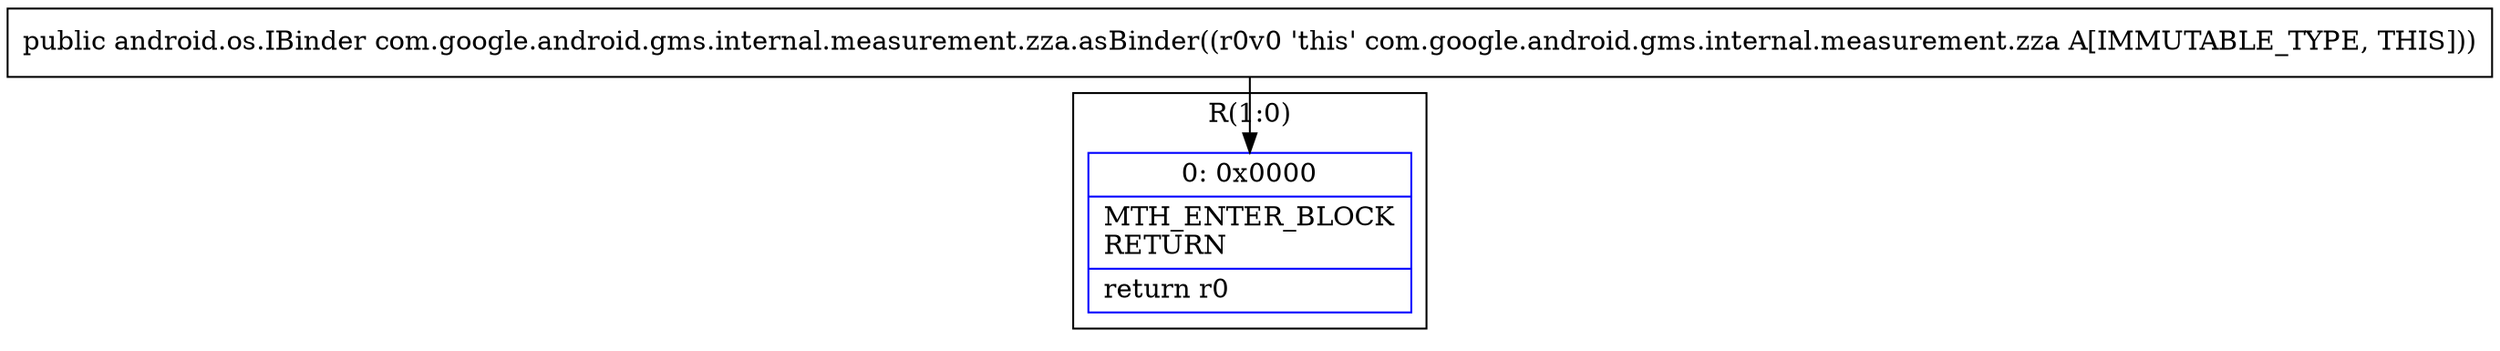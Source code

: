 digraph "CFG forcom.google.android.gms.internal.measurement.zza.asBinder()Landroid\/os\/IBinder;" {
subgraph cluster_Region_1971709349 {
label = "R(1:0)";
node [shape=record,color=blue];
Node_0 [shape=record,label="{0\:\ 0x0000|MTH_ENTER_BLOCK\lRETURN\l|return r0\l}"];
}
MethodNode[shape=record,label="{public android.os.IBinder com.google.android.gms.internal.measurement.zza.asBinder((r0v0 'this' com.google.android.gms.internal.measurement.zza A[IMMUTABLE_TYPE, THIS])) }"];
MethodNode -> Node_0;
}

